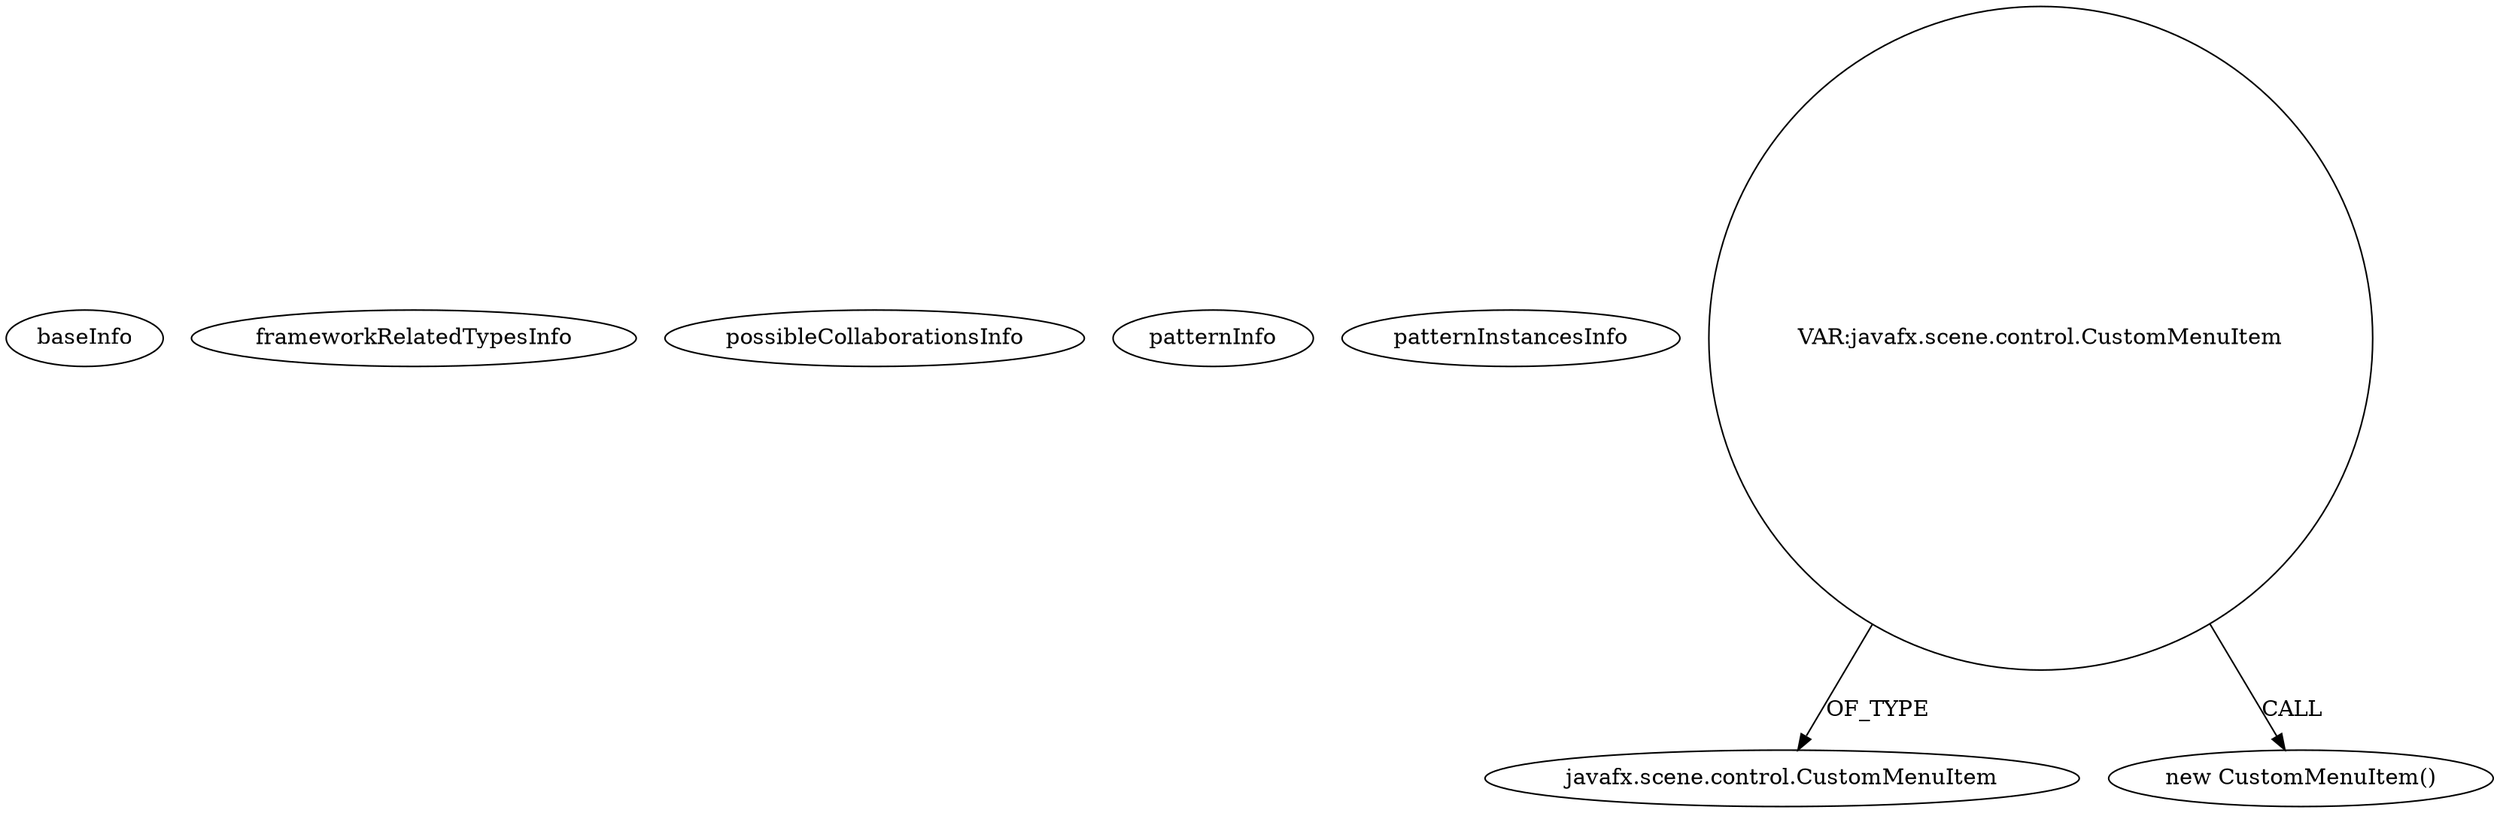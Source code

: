 digraph {
baseInfo[graphId=4180,category="pattern",isAnonymous=false,possibleRelation=false]
frameworkRelatedTypesInfo[]
possibleCollaborationsInfo[]
patternInfo[frequency=2.0,patternRootClient=null]
patternInstancesInfo[0="NukeName-MazeFramework~/NukeName-MazeFramework/MazeFramework-master/MazeFramework/src/mazeframework/MazeFramework.java~MazeFramework~1024",1="nablex-jfx-control-date~/nablex-jfx-control-date/jfx-control-date-master/src/main/java/be/nabu/jfx/control/date/DatePicker.java~DatePicker~3721"]
106[label="javafx.scene.control.CustomMenuItem",vertexType="FRAMEWORK_CLASS_TYPE",isFrameworkType=false]
105[label="VAR:javafx.scene.control.CustomMenuItem",vertexType="VARIABLE_EXPRESION",isFrameworkType=false,shape=circle]
104[label="new CustomMenuItem()",vertexType="CONSTRUCTOR_CALL",isFrameworkType=false]
105->104[label="CALL"]
105->106[label="OF_TYPE"]
}

